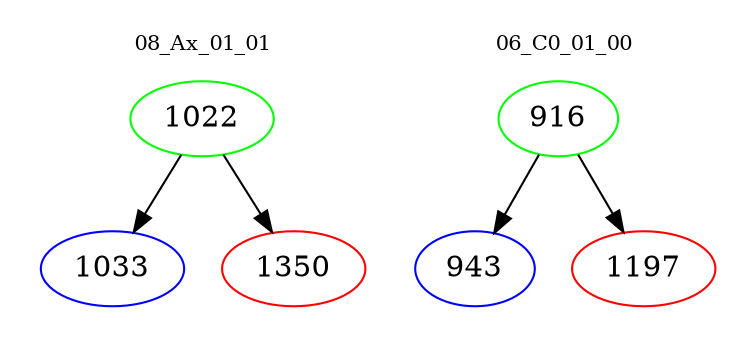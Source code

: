 digraph{
subgraph cluster_0 {
color = white
label = "08_Ax_01_01";
fontsize=10;
T0_1022 [label="1022", color="green"]
T0_1022 -> T0_1033 [color="black"]
T0_1033 [label="1033", color="blue"]
T0_1022 -> T0_1350 [color="black"]
T0_1350 [label="1350", color="red"]
}
subgraph cluster_1 {
color = white
label = "06_C0_01_00";
fontsize=10;
T1_916 [label="916", color="green"]
T1_916 -> T1_943 [color="black"]
T1_943 [label="943", color="blue"]
T1_916 -> T1_1197 [color="black"]
T1_1197 [label="1197", color="red"]
}
}
